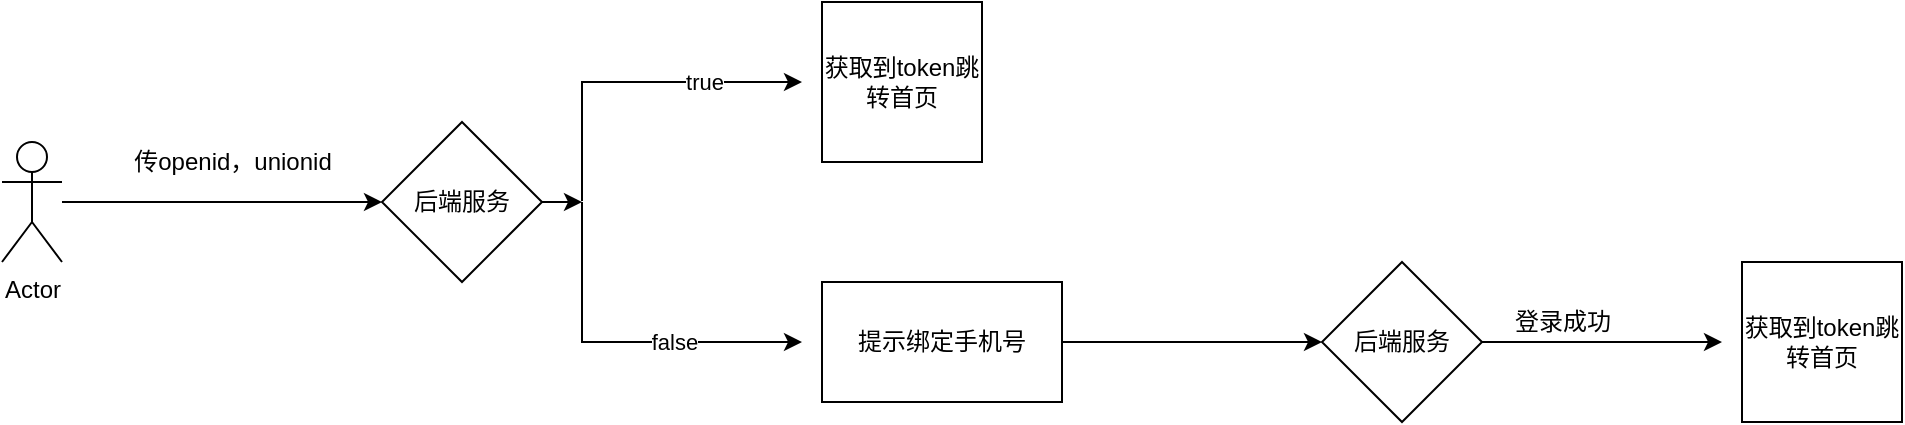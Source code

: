 <mxfile version="17.4.2" type="github">
  <diagram id="QCy4Yo1-0hl0CvIKTCS-" name="Page-1">
    <mxGraphModel dx="1422" dy="762" grid="1" gridSize="10" guides="1" tooltips="1" connect="1" arrows="1" fold="1" page="1" pageScale="1" pageWidth="1600" pageHeight="1200" math="0" shadow="0">
      <root>
        <mxCell id="0" />
        <mxCell id="1" parent="0" />
        <mxCell id="eLUlsAscGzKHSoukCWUT-3" style="edgeStyle=orthogonalEdgeStyle;rounded=0;orthogonalLoop=1;jettySize=auto;html=1;" edge="1" parent="1" source="eLUlsAscGzKHSoukCWUT-1" target="eLUlsAscGzKHSoukCWUT-2">
          <mxGeometry relative="1" as="geometry" />
        </mxCell>
        <mxCell id="eLUlsAscGzKHSoukCWUT-1" value="Actor" style="shape=umlActor;verticalLabelPosition=bottom;verticalAlign=top;html=1;outlineConnect=0;" vertex="1" parent="1">
          <mxGeometry x="150" y="250" width="30" height="60" as="geometry" />
        </mxCell>
        <mxCell id="eLUlsAscGzKHSoukCWUT-12" style="edgeStyle=orthogonalEdgeStyle;rounded=0;orthogonalLoop=1;jettySize=auto;html=1;" edge="1" parent="1" source="eLUlsAscGzKHSoukCWUT-2">
          <mxGeometry relative="1" as="geometry">
            <mxPoint x="440" y="280" as="targetPoint" />
          </mxGeometry>
        </mxCell>
        <mxCell id="eLUlsAscGzKHSoukCWUT-2" value="后端服务" style="rhombus;whiteSpace=wrap;html=1;" vertex="1" parent="1">
          <mxGeometry x="340" y="240" width="80" height="80" as="geometry" />
        </mxCell>
        <mxCell id="eLUlsAscGzKHSoukCWUT-4" value="传openid，unionid" style="text;html=1;align=center;verticalAlign=middle;resizable=0;points=[];autosize=1;strokeColor=none;fillColor=none;" vertex="1" parent="1">
          <mxGeometry x="210" y="250" width="110" height="20" as="geometry" />
        </mxCell>
        <mxCell id="eLUlsAscGzKHSoukCWUT-5" value="" style="endArrow=classic;html=1;rounded=0;" edge="1" parent="1">
          <mxGeometry relative="1" as="geometry">
            <mxPoint x="440" y="279.5" as="sourcePoint" />
            <mxPoint x="550" y="220" as="targetPoint" />
            <Array as="points">
              <mxPoint x="440" y="220" />
            </Array>
          </mxGeometry>
        </mxCell>
        <mxCell id="eLUlsAscGzKHSoukCWUT-6" value="true" style="edgeLabel;resizable=0;html=1;align=center;verticalAlign=middle;" connectable="0" vertex="1" parent="eLUlsAscGzKHSoukCWUT-5">
          <mxGeometry relative="1" as="geometry">
            <mxPoint x="35" as="offset" />
          </mxGeometry>
        </mxCell>
        <mxCell id="eLUlsAscGzKHSoukCWUT-7" value="获取到token跳转首页" style="whiteSpace=wrap;html=1;aspect=fixed;" vertex="1" parent="1">
          <mxGeometry x="560" y="180" width="80" height="80" as="geometry" />
        </mxCell>
        <mxCell id="eLUlsAscGzKHSoukCWUT-8" value="" style="endArrow=classic;html=1;rounded=0;" edge="1" parent="1">
          <mxGeometry relative="1" as="geometry">
            <mxPoint x="440" y="280" as="sourcePoint" />
            <mxPoint x="550" y="350" as="targetPoint" />
            <Array as="points">
              <mxPoint x="440" y="350" />
            </Array>
          </mxGeometry>
        </mxCell>
        <mxCell id="eLUlsAscGzKHSoukCWUT-10" value="false" style="edgeLabel;html=1;align=center;verticalAlign=middle;resizable=0;points=[];" vertex="1" connectable="0" parent="eLUlsAscGzKHSoukCWUT-8">
          <mxGeometry x="-0.2" relative="1" as="geometry">
            <mxPoint x="44" as="offset" />
          </mxGeometry>
        </mxCell>
        <mxCell id="eLUlsAscGzKHSoukCWUT-14" style="edgeStyle=orthogonalEdgeStyle;rounded=0;orthogonalLoop=1;jettySize=auto;html=1;entryX=0;entryY=0.5;entryDx=0;entryDy=0;" edge="1" parent="1" source="eLUlsAscGzKHSoukCWUT-11" target="eLUlsAscGzKHSoukCWUT-13">
          <mxGeometry relative="1" as="geometry" />
        </mxCell>
        <mxCell id="eLUlsAscGzKHSoukCWUT-11" value="提示绑定手机号" style="rounded=0;whiteSpace=wrap;html=1;" vertex="1" parent="1">
          <mxGeometry x="560" y="320" width="120" height="60" as="geometry" />
        </mxCell>
        <mxCell id="eLUlsAscGzKHSoukCWUT-15" style="edgeStyle=orthogonalEdgeStyle;rounded=0;orthogonalLoop=1;jettySize=auto;html=1;" edge="1" parent="1" source="eLUlsAscGzKHSoukCWUT-13">
          <mxGeometry relative="1" as="geometry">
            <mxPoint x="1010" y="350" as="targetPoint" />
          </mxGeometry>
        </mxCell>
        <mxCell id="eLUlsAscGzKHSoukCWUT-13" value="后端服务" style="rhombus;whiteSpace=wrap;html=1;" vertex="1" parent="1">
          <mxGeometry x="810" y="310" width="80" height="80" as="geometry" />
        </mxCell>
        <mxCell id="eLUlsAscGzKHSoukCWUT-16" value="登录成功" style="text;html=1;align=center;verticalAlign=middle;resizable=0;points=[];autosize=1;strokeColor=none;fillColor=none;" vertex="1" parent="1">
          <mxGeometry x="900" y="330" width="60" height="20" as="geometry" />
        </mxCell>
        <mxCell id="eLUlsAscGzKHSoukCWUT-17" value="获取到token跳转首页" style="whiteSpace=wrap;html=1;aspect=fixed;" vertex="1" parent="1">
          <mxGeometry x="1020" y="310" width="80" height="80" as="geometry" />
        </mxCell>
      </root>
    </mxGraphModel>
  </diagram>
</mxfile>

